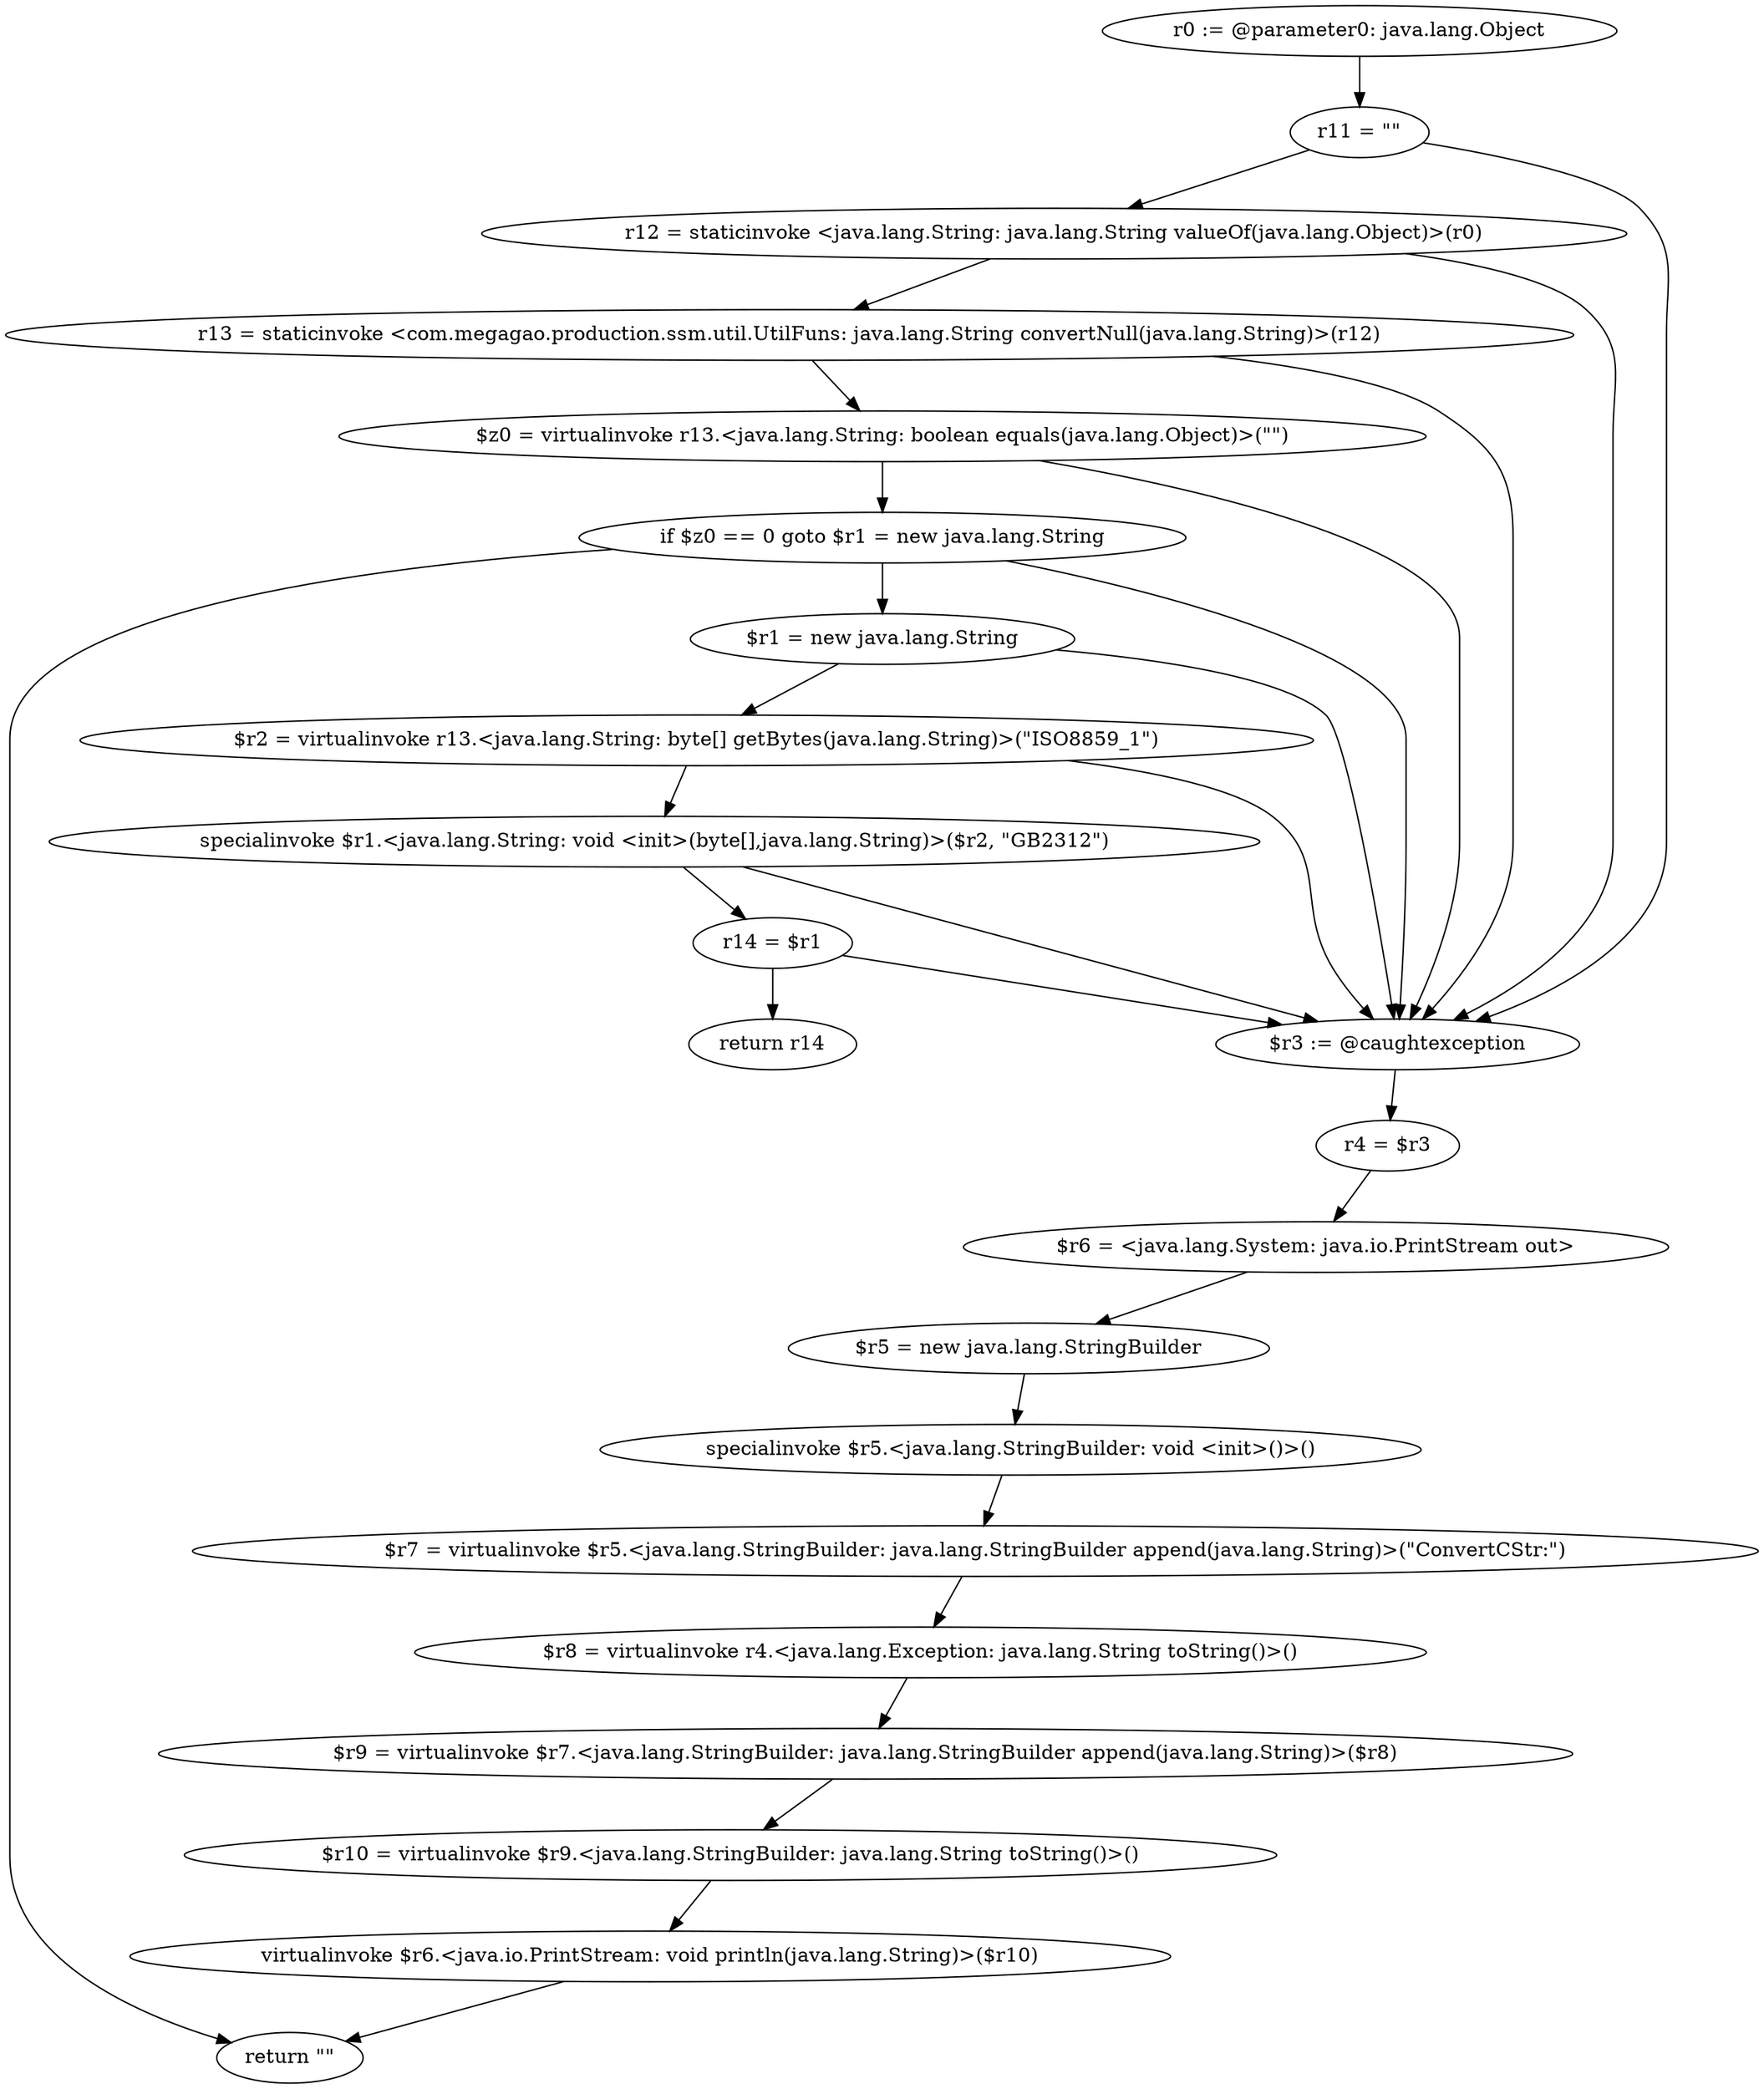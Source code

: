 digraph "unitGraph" {
    "r0 := @parameter0: java.lang.Object"
    "r11 = \"\""
    "r12 = staticinvoke <java.lang.String: java.lang.String valueOf(java.lang.Object)>(r0)"
    "r13 = staticinvoke <com.megagao.production.ssm.util.UtilFuns: java.lang.String convertNull(java.lang.String)>(r12)"
    "$z0 = virtualinvoke r13.<java.lang.String: boolean equals(java.lang.Object)>(\"\")"
    "if $z0 == 0 goto $r1 = new java.lang.String"
    "return \"\""
    "$r1 = new java.lang.String"
    "$r2 = virtualinvoke r13.<java.lang.String: byte[] getBytes(java.lang.String)>(\"ISO8859_1\")"
    "specialinvoke $r1.<java.lang.String: void <init>(byte[],java.lang.String)>($r2, \"GB2312\")"
    "r14 = $r1"
    "return r14"
    "$r3 := @caughtexception"
    "r4 = $r3"
    "$r6 = <java.lang.System: java.io.PrintStream out>"
    "$r5 = new java.lang.StringBuilder"
    "specialinvoke $r5.<java.lang.StringBuilder: void <init>()>()"
    "$r7 = virtualinvoke $r5.<java.lang.StringBuilder: java.lang.StringBuilder append(java.lang.String)>(\"ConvertCStr:\")"
    "$r8 = virtualinvoke r4.<java.lang.Exception: java.lang.String toString()>()"
    "$r9 = virtualinvoke $r7.<java.lang.StringBuilder: java.lang.StringBuilder append(java.lang.String)>($r8)"
    "$r10 = virtualinvoke $r9.<java.lang.StringBuilder: java.lang.String toString()>()"
    "virtualinvoke $r6.<java.io.PrintStream: void println(java.lang.String)>($r10)"
    "r0 := @parameter0: java.lang.Object"->"r11 = \"\"";
    "r11 = \"\""->"r12 = staticinvoke <java.lang.String: java.lang.String valueOf(java.lang.Object)>(r0)";
    "r11 = \"\""->"$r3 := @caughtexception";
    "r12 = staticinvoke <java.lang.String: java.lang.String valueOf(java.lang.Object)>(r0)"->"r13 = staticinvoke <com.megagao.production.ssm.util.UtilFuns: java.lang.String convertNull(java.lang.String)>(r12)";
    "r12 = staticinvoke <java.lang.String: java.lang.String valueOf(java.lang.Object)>(r0)"->"$r3 := @caughtexception";
    "r13 = staticinvoke <com.megagao.production.ssm.util.UtilFuns: java.lang.String convertNull(java.lang.String)>(r12)"->"$z0 = virtualinvoke r13.<java.lang.String: boolean equals(java.lang.Object)>(\"\")";
    "r13 = staticinvoke <com.megagao.production.ssm.util.UtilFuns: java.lang.String convertNull(java.lang.String)>(r12)"->"$r3 := @caughtexception";
    "$z0 = virtualinvoke r13.<java.lang.String: boolean equals(java.lang.Object)>(\"\")"->"if $z0 == 0 goto $r1 = new java.lang.String";
    "$z0 = virtualinvoke r13.<java.lang.String: boolean equals(java.lang.Object)>(\"\")"->"$r3 := @caughtexception";
    "if $z0 == 0 goto $r1 = new java.lang.String"->"return \"\"";
    "if $z0 == 0 goto $r1 = new java.lang.String"->"$r1 = new java.lang.String";
    "if $z0 == 0 goto $r1 = new java.lang.String"->"$r3 := @caughtexception";
    "$r1 = new java.lang.String"->"$r2 = virtualinvoke r13.<java.lang.String: byte[] getBytes(java.lang.String)>(\"ISO8859_1\")";
    "$r1 = new java.lang.String"->"$r3 := @caughtexception";
    "$r2 = virtualinvoke r13.<java.lang.String: byte[] getBytes(java.lang.String)>(\"ISO8859_1\")"->"specialinvoke $r1.<java.lang.String: void <init>(byte[],java.lang.String)>($r2, \"GB2312\")";
    "$r2 = virtualinvoke r13.<java.lang.String: byte[] getBytes(java.lang.String)>(\"ISO8859_1\")"->"$r3 := @caughtexception";
    "specialinvoke $r1.<java.lang.String: void <init>(byte[],java.lang.String)>($r2, \"GB2312\")"->"r14 = $r1";
    "specialinvoke $r1.<java.lang.String: void <init>(byte[],java.lang.String)>($r2, \"GB2312\")"->"$r3 := @caughtexception";
    "r14 = $r1"->"return r14";
    "r14 = $r1"->"$r3 := @caughtexception";
    "$r3 := @caughtexception"->"r4 = $r3";
    "r4 = $r3"->"$r6 = <java.lang.System: java.io.PrintStream out>";
    "$r6 = <java.lang.System: java.io.PrintStream out>"->"$r5 = new java.lang.StringBuilder";
    "$r5 = new java.lang.StringBuilder"->"specialinvoke $r5.<java.lang.StringBuilder: void <init>()>()";
    "specialinvoke $r5.<java.lang.StringBuilder: void <init>()>()"->"$r7 = virtualinvoke $r5.<java.lang.StringBuilder: java.lang.StringBuilder append(java.lang.String)>(\"ConvertCStr:\")";
    "$r7 = virtualinvoke $r5.<java.lang.StringBuilder: java.lang.StringBuilder append(java.lang.String)>(\"ConvertCStr:\")"->"$r8 = virtualinvoke r4.<java.lang.Exception: java.lang.String toString()>()";
    "$r8 = virtualinvoke r4.<java.lang.Exception: java.lang.String toString()>()"->"$r9 = virtualinvoke $r7.<java.lang.StringBuilder: java.lang.StringBuilder append(java.lang.String)>($r8)";
    "$r9 = virtualinvoke $r7.<java.lang.StringBuilder: java.lang.StringBuilder append(java.lang.String)>($r8)"->"$r10 = virtualinvoke $r9.<java.lang.StringBuilder: java.lang.String toString()>()";
    "$r10 = virtualinvoke $r9.<java.lang.StringBuilder: java.lang.String toString()>()"->"virtualinvoke $r6.<java.io.PrintStream: void println(java.lang.String)>($r10)";
    "virtualinvoke $r6.<java.io.PrintStream: void println(java.lang.String)>($r10)"->"return \"\"";
}
